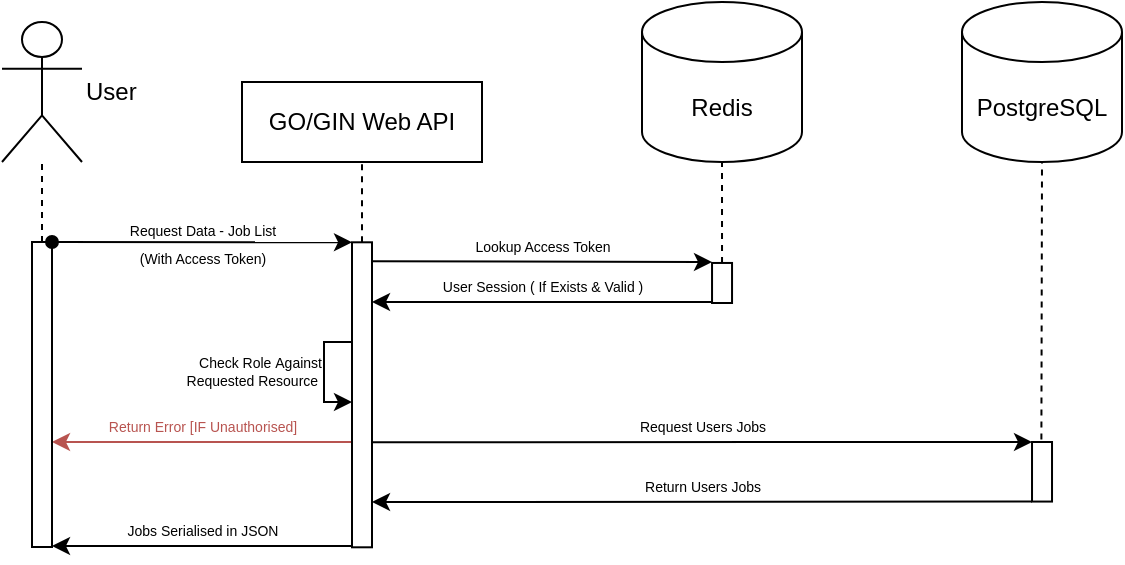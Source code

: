 <mxfile version="16.2.6"><diagram id="olRg8NxjXw-bVZt6t6Cr" name="Page-1"><mxGraphModel dx="663" dy="1001" grid="1" gridSize="10" guides="1" tooltips="1" connect="1" arrows="1" fold="1" page="1" pageScale="1" pageWidth="827" pageHeight="1169" math="0" shadow="0"><root><mxCell id="0"/><mxCell id="1" parent="0"/><mxCell id="ncTSfe2pnE2nJMQVa2we-25" value="&lt;span style=&quot;font-size: 7px&quot;&gt;Return Error [IF Unauthorised]&lt;/span&gt;" style="endArrow=none;html=1;rounded=0;startArrow=classic;startFill=1;labelBackgroundColor=none;endFill=0;fillColor=#f8cecc;strokeColor=#B85450;fontColor=#B85450;labelPosition=center;verticalLabelPosition=top;align=center;verticalAlign=bottom;" edge="1" parent="1"><mxGeometry width="50" height="50" relative="1" as="geometry"><mxPoint x="105" y="300" as="sourcePoint"/><mxPoint x="255" y="300" as="targetPoint"/></mxGeometry></mxCell><mxCell id="ncTSfe2pnE2nJMQVa2we-3" value="User" style="shape=umlActor;verticalLabelPosition=middle;verticalAlign=middle;html=1;outlineConnect=0;labelPosition=right;align=left;" vertex="1" parent="1"><mxGeometry x="80" y="90" width="40" height="70" as="geometry"/></mxCell><mxCell id="ncTSfe2pnE2nJMQVa2we-4" value="GO/GIN Web API" style="rounded=0;whiteSpace=wrap;html=1;" vertex="1" parent="1"><mxGeometry x="200" y="120" width="120" height="40" as="geometry"/></mxCell><mxCell id="ncTSfe2pnE2nJMQVa2we-5" value="Redis" style="shape=cylinder3;whiteSpace=wrap;html=1;boundedLbl=1;backgroundOutline=1;size=15;" vertex="1" parent="1"><mxGeometry x="400" y="80" width="80" height="80" as="geometry"/></mxCell><mxCell id="ncTSfe2pnE2nJMQVa2we-6" value="PostgreSQL" style="shape=cylinder3;whiteSpace=wrap;html=1;boundedLbl=1;backgroundOutline=1;size=15;" vertex="1" parent="1"><mxGeometry x="560" y="80" width="80" height="80" as="geometry"/></mxCell><mxCell id="ncTSfe2pnE2nJMQVa2we-8" value="" style="endArrow=none;dashed=1;html=1;rounded=0;startArrow=none;" edge="1" parent="1" source="ncTSfe2pnE2nJMQVa2we-9" target="ncTSfe2pnE2nJMQVa2we-3"><mxGeometry width="50" height="50" relative="1" as="geometry"><mxPoint x="105" y="330" as="sourcePoint"/><mxPoint x="180" y="230" as="targetPoint"/></mxGeometry></mxCell><mxCell id="ncTSfe2pnE2nJMQVa2we-11" value="" style="endArrow=none;dashed=1;html=1;rounded=0;startArrow=none;" edge="1" parent="1" source="ncTSfe2pnE2nJMQVa2we-12"><mxGeometry width="50" height="50" relative="1" as="geometry"><mxPoint x="260" y="330" as="sourcePoint"/><mxPoint x="260" y="160" as="targetPoint"/></mxGeometry></mxCell><mxCell id="ncTSfe2pnE2nJMQVa2we-13" value="" style="endArrow=none;dashed=1;html=1;rounded=0;startArrow=none;" edge="1" parent="1" source="ncTSfe2pnE2nJMQVa2we-14"><mxGeometry width="50" height="50" relative="1" as="geometry"><mxPoint x="440" y="330" as="sourcePoint"/><mxPoint x="440" y="160" as="targetPoint"/></mxGeometry></mxCell><mxCell id="ncTSfe2pnE2nJMQVa2we-15" value="" style="endArrow=none;dashed=1;html=1;rounded=0;exitX=0.033;exitY=0.462;exitDx=0;exitDy=0;exitPerimeter=0;" edge="1" parent="1" source="ncTSfe2pnE2nJMQVa2we-16"><mxGeometry width="50" height="50" relative="1" as="geometry"><mxPoint x="600" y="330" as="sourcePoint"/><mxPoint x="600" y="160" as="targetPoint"/></mxGeometry></mxCell><mxCell id="ncTSfe2pnE2nJMQVa2we-16" value="" style="rounded=0;whiteSpace=wrap;html=1;rotation=-90;imageWidth=25;imageHeight=25;" vertex="1" parent="1"><mxGeometry x="585.12" y="309.89" width="29.78" height="10" as="geometry"/></mxCell><mxCell id="ncTSfe2pnE2nJMQVa2we-9" value="" style="rounded=0;whiteSpace=wrap;html=1;rotation=-90;" vertex="1" parent="1"><mxGeometry x="23.75" y="271.25" width="152.5" height="10" as="geometry"/></mxCell><mxCell id="ncTSfe2pnE2nJMQVa2we-18" value="&lt;font style=&quot;font-size: 7px&quot;&gt;Request Data - Job List&lt;br&gt;(With Access Token)&lt;/font&gt;" style="endArrow=classic;html=1;rounded=0;startArrow=oval;startFill=1;exitX=1;exitY=1;exitDx=0;exitDy=0;entryX=1;entryY=0;entryDx=0;entryDy=0;labelBackgroundColor=none;" edge="1" parent="1" source="ncTSfe2pnE2nJMQVa2we-9" target="ncTSfe2pnE2nJMQVa2we-12"><mxGeometry width="50" height="50" relative="1" as="geometry"><mxPoint x="130" y="210" as="sourcePoint"/><mxPoint x="250" y="200" as="targetPoint"/></mxGeometry></mxCell><mxCell id="ncTSfe2pnE2nJMQVa2we-20" value="&lt;span style=&quot;font-size: 7px&quot;&gt;Lookup Access Token&lt;/span&gt;" style="endArrow=classic;html=1;rounded=0;startArrow=none;startFill=0;labelBackgroundColor=none;labelPosition=center;verticalLabelPosition=top;align=center;verticalAlign=bottom;exitX=0.934;exitY=0.998;exitDx=0;exitDy=0;exitPerimeter=0;" edge="1" parent="1"><mxGeometry width="50" height="50" relative="1" as="geometry"><mxPoint x="265" y="209.679" as="sourcePoint"/><mxPoint x="435" y="210" as="targetPoint"/></mxGeometry></mxCell><mxCell id="ncTSfe2pnE2nJMQVa2we-21" value="&lt;span style=&quot;font-size: 7px&quot;&gt;User Session ( If Exists &amp;amp; Valid )&lt;br&gt;&lt;/span&gt;" style="endArrow=none;html=1;rounded=0;startArrow=classic;startFill=1;exitX=0.909;exitY=0.959;exitDx=0;exitDy=0;labelBackgroundColor=none;entryX=0.905;entryY=0.004;entryDx=0;entryDy=0;entryPerimeter=0;exitPerimeter=0;labelPosition=center;verticalLabelPosition=top;align=center;verticalAlign=bottom;endFill=0;" edge="1" parent="1"><mxGeometry width="50" height="50" relative="1" as="geometry"><mxPoint x="265" y="230" as="sourcePoint"/><mxPoint x="435" y="230" as="targetPoint"/></mxGeometry></mxCell><mxCell id="ncTSfe2pnE2nJMQVa2we-14" value="" style="rounded=0;whiteSpace=wrap;html=1;rotation=-90;imageHeight=25;imageWidth=25;" vertex="1" parent="1"><mxGeometry x="430.01" y="215.49" width="20.02" height="10" as="geometry"/></mxCell><mxCell id="ncTSfe2pnE2nJMQVa2we-24" value="Check Role&amp;nbsp;Against &lt;br&gt;Requested Resource&amp;nbsp;" style="endArrow=classic;html=1;rounded=0;labelBackgroundColor=none;fontSize=7;labelPosition=left;verticalLabelPosition=middle;align=right;verticalAlign=middle;" edge="1" parent="1"><mxGeometry width="50" height="50" relative="1" as="geometry"><mxPoint x="255" y="250" as="sourcePoint"/><mxPoint x="255" y="280" as="targetPoint"/><Array as="points"><mxPoint x="241" y="250"/><mxPoint x="241" y="280"/></Array></mxGeometry></mxCell><mxCell id="ncTSfe2pnE2nJMQVa2we-26" value="&lt;span style=&quot;font-size: 7px&quot;&gt;Request Users Jobs&lt;br&gt;&lt;/span&gt;" style="endArrow=classic;html=1;rounded=0;startArrow=none;startFill=0;exitX=0.097;exitY=1.004;exitDx=0;exitDy=0;labelBackgroundColor=none;exitPerimeter=0;labelPosition=center;verticalLabelPosition=top;align=center;verticalAlign=bottom;entryX=1;entryY=0;entryDx=0;entryDy=0;" edge="1" parent="1" target="ncTSfe2pnE2nJMQVa2we-16"><mxGeometry width="50" height="50" relative="1" as="geometry"><mxPoint x="265.0" y="300.08" as="sourcePoint"/><mxPoint x="590" y="300" as="targetPoint"/></mxGeometry></mxCell><mxCell id="ncTSfe2pnE2nJMQVa2we-27" value="&lt;span style=&quot;font-size: 7px&quot;&gt;Return Users Jobs&lt;/span&gt;" style="endArrow=none;html=1;rounded=0;startArrow=classic;startFill=1;labelBackgroundColor=none;labelPosition=center;verticalLabelPosition=top;align=center;verticalAlign=bottom;entryX=0;entryY=0;entryDx=0;entryDy=0;endFill=0;" edge="1" parent="1" target="ncTSfe2pnE2nJMQVa2we-16"><mxGeometry width="50" height="50" relative="1" as="geometry"><mxPoint x="265" y="330" as="sourcePoint"/><mxPoint x="590.01" y="330.0" as="targetPoint"/></mxGeometry></mxCell><mxCell id="ncTSfe2pnE2nJMQVa2we-12" value="" style="rounded=0;whiteSpace=wrap;html=1;rotation=-90;imageWidth=25;imageHeight=25;" vertex="1" parent="1"><mxGeometry x="183.75" y="271.4" width="152.5" height="10" as="geometry"/></mxCell><mxCell id="ncTSfe2pnE2nJMQVa2we-30" value="&lt;span style=&quot;font-size: 7px&quot;&gt;Jobs Serialised in JSON&lt;br&gt;&lt;/span&gt;" style="endArrow=none;html=1;rounded=0;startArrow=classic;startFill=1;labelBackgroundColor=none;endFill=0;fontColor=#000000;labelPosition=center;verticalLabelPosition=top;align=center;verticalAlign=bottom;" edge="1" parent="1"><mxGeometry width="50" height="50" relative="1" as="geometry"><mxPoint x="105" y="352" as="sourcePoint"/><mxPoint x="255" y="352" as="targetPoint"/></mxGeometry></mxCell></root></mxGraphModel></diagram></mxfile>